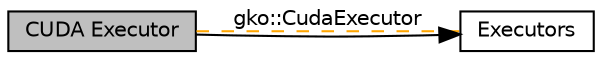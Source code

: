 digraph "CUDA Executor"
{
  edge [fontname="Helvetica",fontsize="10",labelfontname="Helvetica",labelfontsize="10"];
  node [fontname="Helvetica",fontsize="10",shape=record];
  rankdir=LR;
  Node0 [label="CUDA Executor",height=0.2,width=0.4,color="black", fillcolor="grey75", style="filled", fontcolor="black"];
  Node1 [label="Executors",height=0.2,width=0.4,color="black", fillcolor="white", style="filled",URL="$group__Executor.html",tooltip="A module dedicated to the implementation and usage of the executors in Ginkgo. "];
  Node1->Node0 [shape=plaintext, dir="back", style="solid"];
  Node0->Node1 [shape=plaintext, label="gko::CudaExecutor", color="orange", dir="none", style="dashed"];
}
